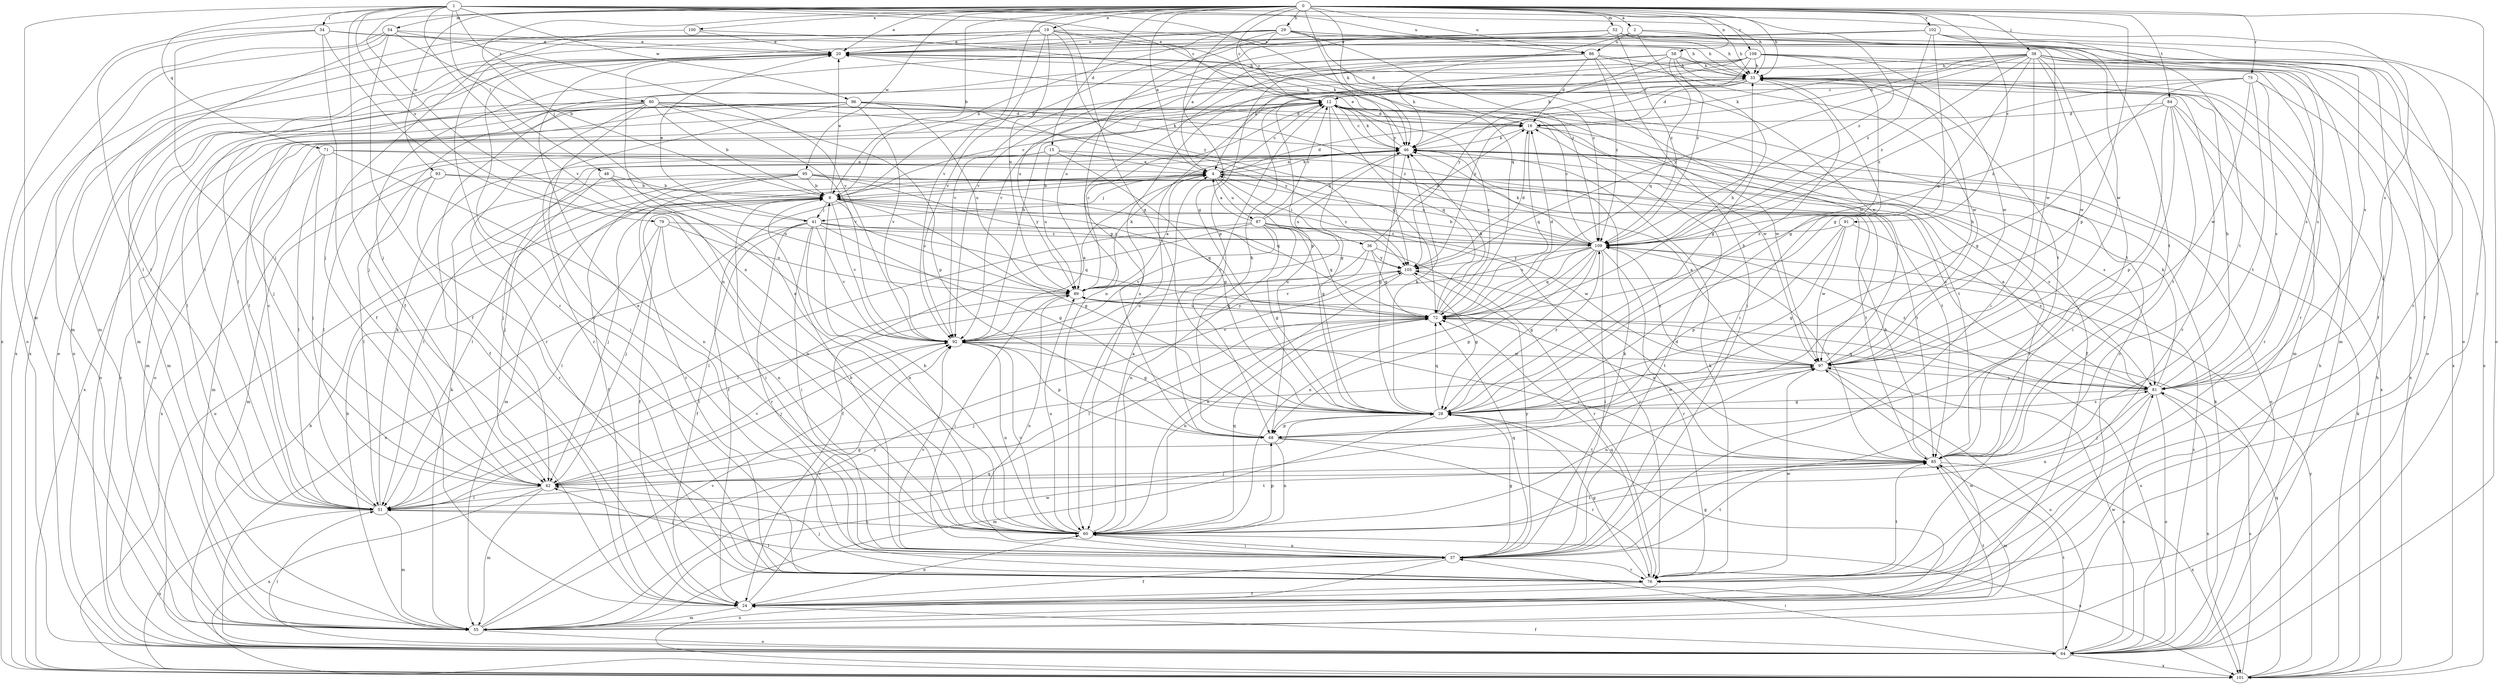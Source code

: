strict digraph  {
0;
1;
2;
4;
8;
12;
15;
16;
19;
20;
24;
28;
29;
33;
34;
36;
37;
38;
41;
42;
46;
48;
51;
52;
54;
55;
58;
60;
64;
68;
71;
72;
75;
76;
79;
80;
81;
84;
85;
86;
87;
89;
91;
92;
93;
95;
96;
97;
100;
101;
102;
105;
108;
109;
0 -> 2  [label=a];
0 -> 4  [label=a];
0 -> 8  [label=b];
0 -> 12  [label=c];
0 -> 15  [label=d];
0 -> 19  [label=e];
0 -> 20  [label=e];
0 -> 28  [label=g];
0 -> 29  [label=h];
0 -> 33  [label=h];
0 -> 38  [label=j];
0 -> 41  [label=j];
0 -> 46  [label=k];
0 -> 52  [label=m];
0 -> 54  [label=m];
0 -> 58  [label=n];
0 -> 68  [label=p];
0 -> 75  [label=r];
0 -> 76  [label=r];
0 -> 84  [label=t];
0 -> 86  [label=u];
0 -> 91  [label=v];
0 -> 92  [label=v];
0 -> 93  [label=w];
0 -> 95  [label=w];
0 -> 100  [label=x];
0 -> 101  [label=x];
0 -> 102  [label=y];
0 -> 105  [label=y];
0 -> 108  [label=z];
0 -> 109  [label=z];
1 -> 12  [label=c];
1 -> 24  [label=f];
1 -> 28  [label=g];
1 -> 33  [label=h];
1 -> 34  [label=i];
1 -> 48  [label=l];
1 -> 55  [label=m];
1 -> 60  [label=n];
1 -> 71  [label=q];
1 -> 72  [label=q];
1 -> 79  [label=s];
1 -> 80  [label=s];
1 -> 81  [label=s];
1 -> 86  [label=u];
1 -> 92  [label=v];
1 -> 96  [label=w];
2 -> 20  [label=e];
2 -> 24  [label=f];
2 -> 33  [label=h];
2 -> 68  [label=p];
2 -> 86  [label=u];
2 -> 109  [label=z];
4 -> 8  [label=b];
4 -> 12  [label=c];
4 -> 16  [label=d];
4 -> 24  [label=f];
4 -> 28  [label=g];
4 -> 36  [label=i];
4 -> 41  [label=j];
4 -> 46  [label=k];
4 -> 51  [label=l];
4 -> 55  [label=m];
4 -> 81  [label=s];
4 -> 87  [label=u];
8 -> 12  [label=c];
8 -> 20  [label=e];
8 -> 24  [label=f];
8 -> 28  [label=g];
8 -> 37  [label=i];
8 -> 41  [label=j];
8 -> 42  [label=j];
8 -> 72  [label=q];
8 -> 89  [label=u];
8 -> 92  [label=v];
8 -> 109  [label=z];
12 -> 16  [label=d];
12 -> 24  [label=f];
12 -> 28  [label=g];
12 -> 46  [label=k];
12 -> 51  [label=l];
12 -> 64  [label=o];
12 -> 72  [label=q];
12 -> 97  [label=w];
15 -> 4  [label=a];
15 -> 28  [label=g];
15 -> 51  [label=l];
15 -> 81  [label=s];
15 -> 89  [label=u];
15 -> 101  [label=x];
16 -> 46  [label=k];
16 -> 72  [label=q];
16 -> 76  [label=r];
16 -> 85  [label=t];
19 -> 20  [label=e];
19 -> 33  [label=h];
19 -> 46  [label=k];
19 -> 55  [label=m];
19 -> 76  [label=r];
19 -> 89  [label=u];
19 -> 92  [label=v];
19 -> 101  [label=x];
19 -> 105  [label=y];
19 -> 109  [label=z];
20 -> 33  [label=h];
20 -> 55  [label=m];
20 -> 64  [label=o];
20 -> 76  [label=r];
20 -> 97  [label=w];
24 -> 12  [label=c];
24 -> 28  [label=g];
24 -> 55  [label=m];
24 -> 60  [label=n];
24 -> 92  [label=v];
24 -> 97  [label=w];
28 -> 33  [label=h];
28 -> 46  [label=k];
28 -> 55  [label=m];
28 -> 68  [label=p];
28 -> 72  [label=q];
28 -> 81  [label=s];
28 -> 97  [label=w];
28 -> 109  [label=z];
29 -> 8  [label=b];
29 -> 12  [label=c];
29 -> 16  [label=d];
29 -> 20  [label=e];
29 -> 24  [label=f];
29 -> 33  [label=h];
29 -> 51  [label=l];
29 -> 68  [label=p];
29 -> 81  [label=s];
29 -> 101  [label=x];
29 -> 109  [label=z];
33 -> 12  [label=c];
33 -> 16  [label=d];
33 -> 37  [label=i];
33 -> 55  [label=m];
33 -> 60  [label=n];
33 -> 76  [label=r];
33 -> 105  [label=y];
34 -> 20  [label=e];
34 -> 24  [label=f];
34 -> 42  [label=j];
34 -> 51  [label=l];
34 -> 60  [label=n];
34 -> 97  [label=w];
36 -> 16  [label=d];
36 -> 51  [label=l];
36 -> 72  [label=q];
36 -> 76  [label=r];
36 -> 92  [label=v];
36 -> 105  [label=y];
37 -> 8  [label=b];
37 -> 16  [label=d];
37 -> 20  [label=e];
37 -> 24  [label=f];
37 -> 28  [label=g];
37 -> 42  [label=j];
37 -> 46  [label=k];
37 -> 60  [label=n];
37 -> 72  [label=q];
37 -> 76  [label=r];
37 -> 85  [label=t];
37 -> 89  [label=u];
37 -> 92  [label=v];
37 -> 101  [label=x];
37 -> 105  [label=y];
38 -> 16  [label=d];
38 -> 33  [label=h];
38 -> 37  [label=i];
38 -> 46  [label=k];
38 -> 55  [label=m];
38 -> 64  [label=o];
38 -> 72  [label=q];
38 -> 81  [label=s];
38 -> 85  [label=t];
38 -> 92  [label=v];
38 -> 97  [label=w];
38 -> 101  [label=x];
38 -> 105  [label=y];
38 -> 109  [label=z];
41 -> 20  [label=e];
41 -> 24  [label=f];
41 -> 28  [label=g];
41 -> 37  [label=i];
41 -> 60  [label=n];
41 -> 64  [label=o];
41 -> 72  [label=q];
41 -> 76  [label=r];
41 -> 92  [label=v];
41 -> 97  [label=w];
41 -> 109  [label=z];
42 -> 28  [label=g];
42 -> 51  [label=l];
42 -> 55  [label=m];
42 -> 92  [label=v];
42 -> 101  [label=x];
46 -> 4  [label=a];
46 -> 12  [label=c];
46 -> 20  [label=e];
46 -> 28  [label=g];
46 -> 42  [label=j];
46 -> 64  [label=o];
46 -> 89  [label=u];
48 -> 8  [label=b];
48 -> 42  [label=j];
48 -> 60  [label=n];
48 -> 89  [label=u];
51 -> 12  [label=c];
51 -> 46  [label=k];
51 -> 55  [label=m];
51 -> 60  [label=n];
51 -> 85  [label=t];
51 -> 101  [label=x];
52 -> 4  [label=a];
52 -> 8  [label=b];
52 -> 20  [label=e];
52 -> 33  [label=h];
52 -> 64  [label=o];
52 -> 85  [label=t];
52 -> 92  [label=v];
52 -> 97  [label=w];
52 -> 109  [label=z];
54 -> 8  [label=b];
54 -> 20  [label=e];
54 -> 24  [label=f];
54 -> 51  [label=l];
54 -> 55  [label=m];
54 -> 64  [label=o];
54 -> 92  [label=v];
55 -> 8  [label=b];
55 -> 46  [label=k];
55 -> 64  [label=o];
55 -> 72  [label=q];
55 -> 85  [label=t];
55 -> 92  [label=v];
55 -> 97  [label=w];
55 -> 105  [label=y];
58 -> 28  [label=g];
58 -> 33  [label=h];
58 -> 46  [label=k];
58 -> 72  [label=q];
58 -> 76  [label=r];
58 -> 85  [label=t];
58 -> 89  [label=u];
58 -> 92  [label=v];
60 -> 4  [label=a];
60 -> 8  [label=b];
60 -> 20  [label=e];
60 -> 37  [label=i];
60 -> 68  [label=p];
60 -> 72  [label=q];
60 -> 85  [label=t];
60 -> 89  [label=u];
60 -> 92  [label=v];
60 -> 101  [label=x];
64 -> 8  [label=b];
64 -> 12  [label=c];
64 -> 20  [label=e];
64 -> 24  [label=f];
64 -> 33  [label=h];
64 -> 37  [label=i];
64 -> 46  [label=k];
64 -> 51  [label=l];
64 -> 81  [label=s];
64 -> 85  [label=t];
64 -> 97  [label=w];
64 -> 101  [label=x];
64 -> 109  [label=z];
68 -> 12  [label=c];
68 -> 33  [label=h];
68 -> 60  [label=n];
68 -> 76  [label=r];
68 -> 85  [label=t];
71 -> 4  [label=a];
71 -> 42  [label=j];
71 -> 51  [label=l];
71 -> 55  [label=m];
71 -> 60  [label=n];
71 -> 85  [label=t];
72 -> 12  [label=c];
72 -> 16  [label=d];
72 -> 33  [label=h];
72 -> 46  [label=k];
72 -> 51  [label=l];
72 -> 60  [label=n];
72 -> 64  [label=o];
72 -> 89  [label=u];
72 -> 92  [label=v];
75 -> 12  [label=c];
75 -> 28  [label=g];
75 -> 81  [label=s];
75 -> 85  [label=t];
75 -> 97  [label=w];
75 -> 101  [label=x];
75 -> 109  [label=z];
76 -> 24  [label=f];
76 -> 28  [label=g];
76 -> 42  [label=j];
76 -> 46  [label=k];
76 -> 51  [label=l];
76 -> 72  [label=q];
76 -> 85  [label=t];
76 -> 97  [label=w];
79 -> 42  [label=j];
79 -> 51  [label=l];
79 -> 60  [label=n];
79 -> 89  [label=u];
79 -> 109  [label=z];
80 -> 8  [label=b];
80 -> 16  [label=d];
80 -> 24  [label=f];
80 -> 37  [label=i];
80 -> 55  [label=m];
80 -> 64  [label=o];
80 -> 68  [label=p];
80 -> 72  [label=q];
80 -> 76  [label=r];
80 -> 92  [label=v];
80 -> 109  [label=z];
81 -> 4  [label=a];
81 -> 28  [label=g];
81 -> 33  [label=h];
81 -> 42  [label=j];
81 -> 46  [label=k];
81 -> 60  [label=n];
81 -> 64  [label=o];
81 -> 72  [label=q];
81 -> 101  [label=x];
81 -> 109  [label=z];
84 -> 16  [label=d];
84 -> 37  [label=i];
84 -> 68  [label=p];
84 -> 76  [label=r];
84 -> 85  [label=t];
84 -> 101  [label=x];
84 -> 109  [label=z];
85 -> 8  [label=b];
85 -> 42  [label=j];
85 -> 55  [label=m];
85 -> 89  [label=u];
85 -> 92  [label=v];
85 -> 101  [label=x];
85 -> 109  [label=z];
86 -> 16  [label=d];
86 -> 33  [label=h];
86 -> 37  [label=i];
86 -> 42  [label=j];
86 -> 46  [label=k];
86 -> 60  [label=n];
86 -> 89  [label=u];
86 -> 97  [label=w];
86 -> 109  [label=z];
87 -> 4  [label=a];
87 -> 12  [label=c];
87 -> 24  [label=f];
87 -> 28  [label=g];
87 -> 46  [label=k];
87 -> 51  [label=l];
87 -> 60  [label=n];
87 -> 72  [label=q];
87 -> 76  [label=r];
87 -> 92  [label=v];
87 -> 109  [label=z];
89 -> 4  [label=a];
89 -> 12  [label=c];
89 -> 37  [label=i];
89 -> 46  [label=k];
89 -> 51  [label=l];
89 -> 72  [label=q];
91 -> 28  [label=g];
91 -> 68  [label=p];
91 -> 81  [label=s];
91 -> 97  [label=w];
91 -> 109  [label=z];
92 -> 4  [label=a];
92 -> 28  [label=g];
92 -> 33  [label=h];
92 -> 42  [label=j];
92 -> 60  [label=n];
92 -> 68  [label=p];
92 -> 97  [label=w];
92 -> 105  [label=y];
93 -> 8  [label=b];
93 -> 51  [label=l];
93 -> 55  [label=m];
93 -> 76  [label=r];
93 -> 85  [label=t];
95 -> 8  [label=b];
95 -> 24  [label=f];
95 -> 51  [label=l];
95 -> 64  [label=o];
95 -> 72  [label=q];
95 -> 76  [label=r];
95 -> 81  [label=s];
95 -> 85  [label=t];
95 -> 105  [label=y];
96 -> 16  [label=d];
96 -> 42  [label=j];
96 -> 46  [label=k];
96 -> 51  [label=l];
96 -> 55  [label=m];
96 -> 76  [label=r];
96 -> 89  [label=u];
96 -> 92  [label=v];
96 -> 97  [label=w];
96 -> 101  [label=x];
96 -> 105  [label=y];
97 -> 4  [label=a];
97 -> 20  [label=e];
97 -> 33  [label=h];
97 -> 42  [label=j];
97 -> 60  [label=n];
97 -> 64  [label=o];
97 -> 81  [label=s];
97 -> 109  [label=z];
100 -> 20  [label=e];
100 -> 42  [label=j];
100 -> 46  [label=k];
101 -> 33  [label=h];
101 -> 46  [label=k];
101 -> 72  [label=q];
101 -> 81  [label=s];
101 -> 105  [label=y];
102 -> 20  [label=e];
102 -> 28  [label=g];
102 -> 42  [label=j];
102 -> 64  [label=o];
102 -> 76  [label=r];
102 -> 85  [label=t];
102 -> 109  [label=z];
105 -> 16  [label=d];
105 -> 28  [label=g];
105 -> 60  [label=n];
105 -> 85  [label=t];
105 -> 89  [label=u];
108 -> 4  [label=a];
108 -> 28  [label=g];
108 -> 33  [label=h];
108 -> 51  [label=l];
108 -> 60  [label=n];
108 -> 68  [label=p];
108 -> 81  [label=s];
108 -> 97  [label=w];
108 -> 101  [label=x];
108 -> 105  [label=y];
109 -> 4  [label=a];
109 -> 8  [label=b];
109 -> 12  [label=c];
109 -> 28  [label=g];
109 -> 37  [label=i];
109 -> 46  [label=k];
109 -> 60  [label=n];
109 -> 68  [label=p];
109 -> 72  [label=q];
109 -> 76  [label=r];
109 -> 89  [label=u];
109 -> 105  [label=y];
}

